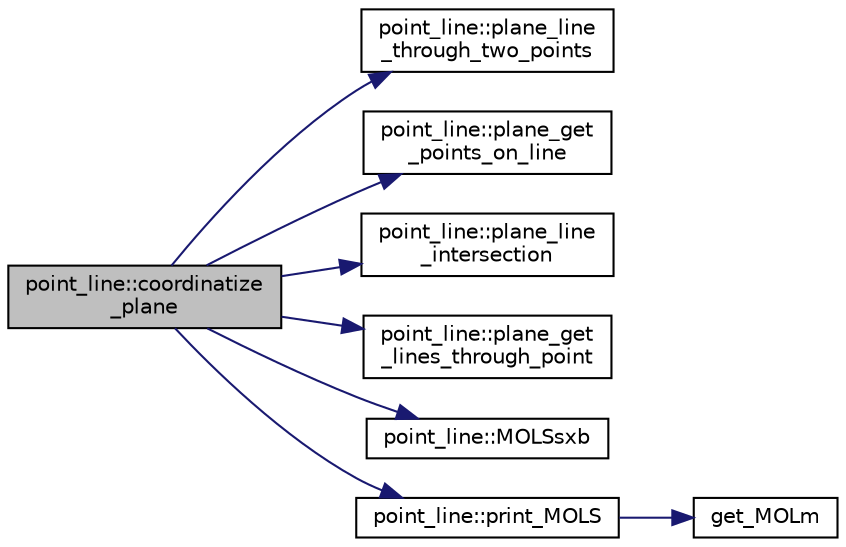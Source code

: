 digraph "point_line::coordinatize_plane"
{
  edge [fontname="Helvetica",fontsize="10",labelfontname="Helvetica",labelfontsize="10"];
  node [fontname="Helvetica",fontsize="10",shape=record];
  rankdir="LR";
  Node0 [label="point_line::coordinatize\l_plane",height=0.2,width=0.4,color="black", fillcolor="grey75", style="filled", fontcolor="black"];
  Node0 -> Node1 [color="midnightblue",fontsize="10",style="solid",fontname="Helvetica"];
  Node1 [label="point_line::plane_line\l_through_two_points",height=0.2,width=0.4,color="black", fillcolor="white", style="filled",URL="$dd/def/classpoint__line.html#af406b650e9e83872857248db151bac79"];
  Node0 -> Node2 [color="midnightblue",fontsize="10",style="solid",fontname="Helvetica"];
  Node2 [label="point_line::plane_get\l_points_on_line",height=0.2,width=0.4,color="black", fillcolor="white", style="filled",URL="$dd/def/classpoint__line.html#a451a4fb9b352dbb34c64cecc1f1341f4"];
  Node0 -> Node3 [color="midnightblue",fontsize="10",style="solid",fontname="Helvetica"];
  Node3 [label="point_line::plane_line\l_intersection",height=0.2,width=0.4,color="black", fillcolor="white", style="filled",URL="$dd/def/classpoint__line.html#a5be2add1c6769b010a0460db564e5393"];
  Node0 -> Node4 [color="midnightblue",fontsize="10",style="solid",fontname="Helvetica"];
  Node4 [label="point_line::plane_get\l_lines_through_point",height=0.2,width=0.4,color="black", fillcolor="white", style="filled",URL="$dd/def/classpoint__line.html#a658e08635a1479f58edc3f275ea9d28e"];
  Node0 -> Node5 [color="midnightblue",fontsize="10",style="solid",fontname="Helvetica"];
  Node5 [label="point_line::MOLSsxb",height=0.2,width=0.4,color="black", fillcolor="white", style="filled",URL="$dd/def/classpoint__line.html#ae4d23004dc4a9cd50b3ed317e1fb8009"];
  Node0 -> Node6 [color="midnightblue",fontsize="10",style="solid",fontname="Helvetica"];
  Node6 [label="point_line::print_MOLS",height=0.2,width=0.4,color="black", fillcolor="white", style="filled",URL="$dd/def/classpoint__line.html#a65de2085e42965a52469de420274c372"];
  Node6 -> Node7 [color="midnightblue",fontsize="10",style="solid",fontname="Helvetica"];
  Node7 [label="get_MOLm",height=0.2,width=0.4,color="black", fillcolor="white", style="filled",URL="$d0/d75/point__line_8_c.html#aaf6bc7deaefcdf4e19bbe121012735f9"];
}
